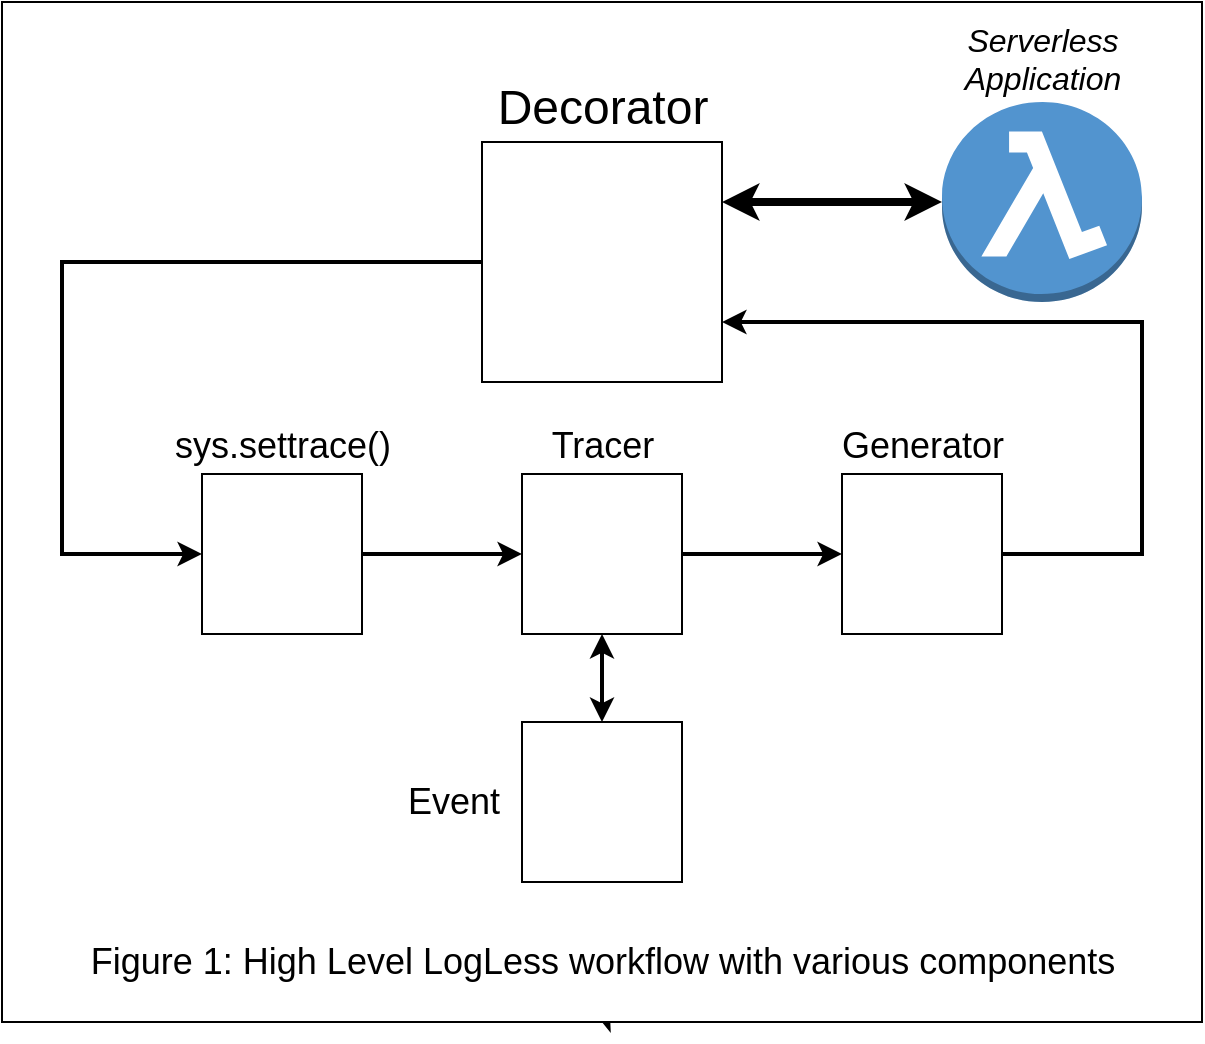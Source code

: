 <mxfile version="20.3.0" type="device"><diagram id="yM0BpSm-tndyR3VMTatO" name="Page-1"><mxGraphModel dx="1106" dy="822" grid="1" gridSize="10" guides="1" tooltips="1" connect="1" arrows="1" fold="1" page="1" pageScale="1" pageWidth="850" pageHeight="1100" math="0" shadow="0"><root><mxCell id="0"/><mxCell id="1" parent="0"/><mxCell id="DRHZGyVwlV0TiHieVMfI-11" style="edgeStyle=none;rounded=0;orthogonalLoop=1;jettySize=auto;html=1;exitX=0.5;exitY=1;exitDx=0;exitDy=0;entryX=0.507;entryY=1.038;entryDx=0;entryDy=0;entryPerimeter=0;strokeColor=default;strokeWidth=2;fontSize=16;startArrow=classic;startFill=1;endArrow=classic;endFill=1;" edge="1" parent="1" source="y9En6VAdoCNeXY2bck0m-5" target="DRHZGyVwlV0TiHieVMfI-5"><mxGeometry relative="1" as="geometry"/></mxCell><mxCell id="y9En6VAdoCNeXY2bck0m-5" value="" style="rounded=0;whiteSpace=wrap;html=1;perimeterSpacing=0;gradientColor=none;" parent="1" vertex="1"><mxGeometry x="130" y="100" width="600" height="510" as="geometry"/></mxCell><mxCell id="y9En6VAdoCNeXY2bck0m-1" value="Serverless &lt;br&gt;Application" style="outlineConnect=0;dashed=0;verticalLabelPosition=top;verticalAlign=bottom;align=center;html=1;shape=mxgraph.aws3.lambda_function;fillColor=#5294CF;gradientColor=none;labelPosition=center;fontStyle=2;fontSize=16;" parent="1" vertex="1"><mxGeometry x="600" y="150" width="100" height="100" as="geometry"/></mxCell><mxCell id="y9En6VAdoCNeXY2bck0m-3" value="Generator" style="shape=image;html=1;verticalAlign=bottom;verticalLabelPosition=top;labelBackgroundColor=#ffffff;imageAspect=0;aspect=fixed;image=https://cdn1.iconfinder.com/data/icons/ionicons-fill-vol-2/512/logo-python-128.png;imageBorder=default;fontSize=18;labelPosition=center;align=center;horizontal=1;" parent="1" vertex="1"><mxGeometry x="550" y="336" width="80" height="80" as="geometry"/></mxCell><mxCell id="y9En6VAdoCNeXY2bck0m-2" value="sys.settrace()" style="shape=image;html=1;verticalAlign=bottom;verticalLabelPosition=top;labelBackgroundColor=#ffffff;imageAspect=0;aspect=fixed;image=https://cdn1.iconfinder.com/data/icons/ionicons-fill-vol-2/512/logo-python-128.png;imageBorder=default;labelPosition=center;align=center;fontSize=18;labelBorderColor=none;horizontal=1;" parent="1" vertex="1"><mxGeometry x="230" y="336" width="80" height="80" as="geometry"/></mxCell><mxCell id="y9En6VAdoCNeXY2bck0m-4" value="&lt;div align=&quot;center&quot;&gt;&lt;font style=&quot;font-size: 24px;&quot;&gt;Decorator&lt;/font&gt;&lt;/div&gt;" style="shape=image;html=1;verticalAlign=bottom;verticalLabelPosition=top;labelBackgroundColor=#ffffff;imageAspect=0;aspect=fixed;image=https://cdn1.iconfinder.com/data/icons/ionicons-fill-vol-2/512/logo-python-128.png;align=center;imageBorder=default;labelPosition=center;" parent="1" vertex="1"><mxGeometry x="370" y="170" width="120" height="120" as="geometry"/></mxCell><mxCell id="y9En6VAdoCNeXY2bck0m-18" value="" style="edgeStyle=orthogonalEdgeStyle;rounded=0;orthogonalLoop=1;jettySize=auto;html=1;fontSize=24;strokeWidth=4;startArrow=classic;startFill=1;entryX=0;entryY=0.5;entryDx=0;entryDy=0;entryPerimeter=0;exitX=1;exitY=0.25;exitDx=0;exitDy=0;strokeColor=#000000;" parent="1" source="y9En6VAdoCNeXY2bck0m-4" target="y9En6VAdoCNeXY2bck0m-1" edge="1"><mxGeometry relative="1" as="geometry"><mxPoint x="375" y="170" as="sourcePoint"/><mxPoint x="565" y="170" as="targetPoint"/><Array as="points"/></mxGeometry></mxCell><mxCell id="y9En6VAdoCNeXY2bck0m-19" value="" style="edgeStyle=orthogonalEdgeStyle;rounded=0;orthogonalLoop=1;jettySize=auto;html=1;fontSize=24;strokeWidth=2;jumpStyle=none;entryX=0;entryY=0.5;entryDx=0;entryDy=0;exitX=0;exitY=0.5;exitDx=0;exitDy=0;endArrow=classic;endFill=1;" parent="1" source="y9En6VAdoCNeXY2bck0m-4" target="y9En6VAdoCNeXY2bck0m-2" edge="1"><mxGeometry relative="1" as="geometry"><mxPoint x="160" y="240" as="sourcePoint"/><mxPoint x="360" y="230" as="targetPoint"/><Array as="points"><mxPoint x="160" y="230"/><mxPoint x="160" y="376"/></Array></mxGeometry></mxCell><mxCell id="y9En6VAdoCNeXY2bck0m-21" value="" style="rounded=0;orthogonalLoop=1;jettySize=auto;html=1;fontSize=24;strokeWidth=2;entryX=0;entryY=0.5;entryDx=0;entryDy=0;exitX=1;exitY=0.5;exitDx=0;exitDy=0;" parent="1" source="y9En6VAdoCNeXY2bck0m-2" target="DRHZGyVwlV0TiHieVMfI-2" edge="1"><mxGeometry relative="1" as="geometry"><mxPoint x="210" y="440" as="sourcePoint"/><mxPoint x="280" y="440" as="targetPoint"/></mxGeometry></mxCell><mxCell id="y9En6VAdoCNeXY2bck0m-23" value="" style="edgeStyle=orthogonalEdgeStyle;rounded=0;orthogonalLoop=1;jettySize=auto;html=1;fontSize=24;strokeWidth=2;exitX=1;exitY=0.5;exitDx=0;exitDy=0;entryX=1;entryY=0.75;entryDx=0;entryDy=0;" parent="1" source="y9En6VAdoCNeXY2bck0m-3" target="y9En6VAdoCNeXY2bck0m-4" edge="1"><mxGeometry relative="1" as="geometry"><mxPoint x="730" y="230" as="sourcePoint"/><mxPoint x="570" y="350" as="targetPoint"/><Array as="points"><mxPoint x="700" y="376"/><mxPoint x="700" y="260"/></Array></mxGeometry></mxCell><mxCell id="DRHZGyVwlV0TiHieVMfI-7" value="" style="edgeStyle=none;rounded=0;orthogonalLoop=1;jettySize=auto;html=1;fontSize=18;endArrow=classic;endFill=1;strokeWidth=2;exitX=0.5;exitY=1;exitDx=0;exitDy=0;strokeColor=default;startArrow=classic;startFill=1;" edge="1" parent="1" source="DRHZGyVwlV0TiHieVMfI-2" target="DRHZGyVwlV0TiHieVMfI-6"><mxGeometry relative="1" as="geometry"/></mxCell><mxCell id="DRHZGyVwlV0TiHieVMfI-2" value="Tracer" style="shape=image;html=1;verticalAlign=bottom;verticalLabelPosition=top;labelBackgroundColor=#ffffff;imageAspect=0;aspect=fixed;image=https://cdn1.iconfinder.com/data/icons/ionicons-fill-vol-2/512/logo-python-128.png;imageBorder=default;labelPosition=center;align=center;fontSize=18;labelBorderColor=none;horizontal=1;" vertex="1" parent="1"><mxGeometry x="390" y="336" width="80" height="80" as="geometry"/></mxCell><mxCell id="DRHZGyVwlV0TiHieVMfI-5" value="Figure 1: High Level LogLess workflow with various components" style="text;html=1;resizable=0;autosize=1;align=center;verticalAlign=middle;points=[];fillColor=none;strokeColor=none;rounded=0;fontSize=18;" vertex="1" parent="1"><mxGeometry x="160" y="560" width="540" height="40" as="geometry"/></mxCell><mxCell id="DRHZGyVwlV0TiHieVMfI-6" value="Event&amp;nbsp;&amp;nbsp;" style="shape=image;html=1;verticalAlign=middle;verticalLabelPosition=middle;labelBackgroundColor=#ffffff;imageAspect=0;aspect=fixed;image=https://cdn1.iconfinder.com/data/icons/ionicons-fill-vol-2/512/logo-python-128.png;imageBorder=default;labelPosition=left;align=right;fontSize=18;labelBorderColor=none;horizontal=1;" vertex="1" parent="1"><mxGeometry x="390" y="460" width="80" height="80" as="geometry"/></mxCell><mxCell id="DRHZGyVwlV0TiHieVMfI-10" value="" style="rounded=0;orthogonalLoop=1;jettySize=auto;html=1;fontSize=24;strokeWidth=2;exitX=1;exitY=0.5;exitDx=0;exitDy=0;entryX=0;entryY=0.5;entryDx=0;entryDy=0;" edge="1" parent="1" source="DRHZGyVwlV0TiHieVMfI-2" target="y9En6VAdoCNeXY2bck0m-3"><mxGeometry relative="1" as="geometry"><mxPoint x="580" y="480" as="sourcePoint"/><mxPoint x="300" y="490" as="targetPoint"/></mxGeometry></mxCell></root></mxGraphModel></diagram></mxfile>